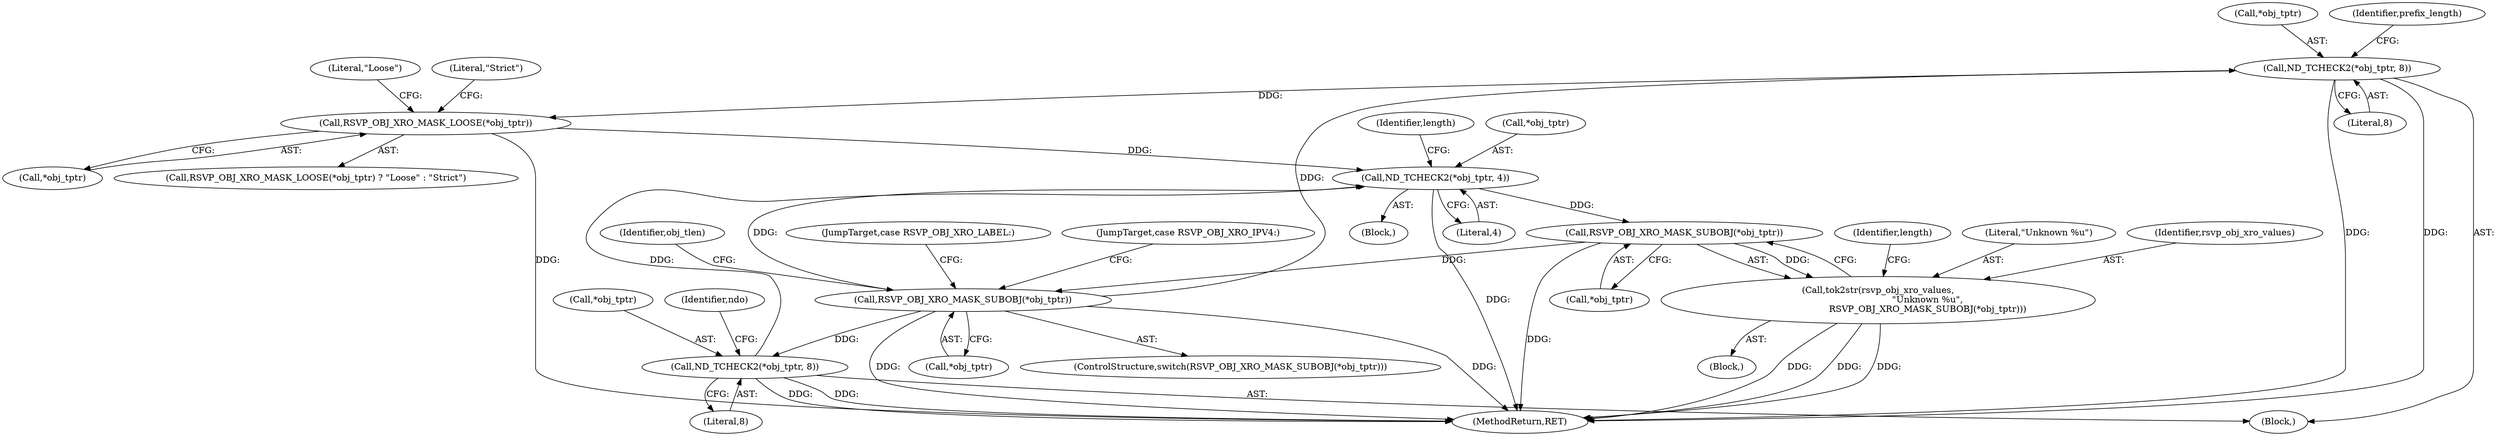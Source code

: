 digraph "0_tcpdump_289c672020280529fd382f3502efab7100d638ec@pointer" {
"1001370" [label="(Call,ND_TCHECK2(*obj_tptr, 8))"];
"1001354" [label="(Call,RSVP_OBJ_XRO_MASK_SUBOBJ(*obj_tptr))"];
"1001337" [label="(Call,RSVP_OBJ_XRO_MASK_SUBOBJ(*obj_tptr))"];
"1001316" [label="(Call,ND_TCHECK2(*obj_tptr, 4))"];
"1001399" [label="(Call,RSVP_OBJ_XRO_MASK_LOOSE(*obj_tptr))"];
"1001370" [label="(Call,ND_TCHECK2(*obj_tptr, 8))"];
"1001434" [label="(Call,ND_TCHECK2(*obj_tptr, 8))"];
"1001334" [label="(Call,tok2str(rsvp_obj_xro_values,\n                                   \"Unknown %u\",\n                                   RSVP_OBJ_XRO_MASK_SUBOBJ(*obj_tptr)))"];
"1001434" [label="(Call,ND_TCHECK2(*obj_tptr, 8))"];
"1001357" [label="(Block,)"];
"1001478" [label="(Identifier,obj_tlen)"];
"1001354" [label="(Call,RSVP_OBJ_XRO_MASK_SUBOBJ(*obj_tptr))"];
"1001340" [label="(Identifier,length)"];
"1001355" [label="(Call,*obj_tptr)"];
"1003409" [label="(MethodReturn,RET)"];
"1001399" [label="(Call,RSVP_OBJ_XRO_MASK_LOOSE(*obj_tptr))"];
"1001336" [label="(Literal,\"Unknown %u\")"];
"1001402" [label="(Literal,\"Loose\")"];
"1001319" [label="(Literal,4)"];
"1001440" [label="(Identifier,ndo)"];
"1001335" [label="(Identifier,rsvp_obj_xro_values)"];
"1001373" [label="(Literal,8)"];
"1001333" [label="(Block,)"];
"1001334" [label="(Call,tok2str(rsvp_obj_xro_values,\n                                   \"Unknown %u\",\n                                   RSVP_OBJ_XRO_MASK_SUBOBJ(*obj_tptr)))"];
"1001400" [label="(Call,*obj_tptr)"];
"1001435" [label="(Call,*obj_tptr)"];
"1001423" [label="(JumpTarget,case RSVP_OBJ_XRO_LABEL:)"];
"1001371" [label="(Call,*obj_tptr)"];
"1001398" [label="(Call,RSVP_OBJ_XRO_MASK_LOOSE(*obj_tptr) ? \"Loose\" : \"Strict\")"];
"1001359" [label="(JumpTarget,case RSVP_OBJ_XRO_IPV4:)"];
"1001314" [label="(Block,)"];
"1001316" [label="(Call,ND_TCHECK2(*obj_tptr, 4))"];
"1001437" [label="(Literal,8)"];
"1001321" [label="(Identifier,length)"];
"1001337" [label="(Call,RSVP_OBJ_XRO_MASK_SUBOBJ(*obj_tptr))"];
"1001338" [label="(Call,*obj_tptr)"];
"1001317" [label="(Call,*obj_tptr)"];
"1001375" [label="(Identifier,prefix_length)"];
"1001403" [label="(Literal,\"Strict\")"];
"1001353" [label="(ControlStructure,switch(RSVP_OBJ_XRO_MASK_SUBOBJ(*obj_tptr)))"];
"1001370" [label="(Call,ND_TCHECK2(*obj_tptr, 8))"];
"1001370" -> "1001357"  [label="AST: "];
"1001370" -> "1001373"  [label="CFG: "];
"1001371" -> "1001370"  [label="AST: "];
"1001373" -> "1001370"  [label="AST: "];
"1001375" -> "1001370"  [label="CFG: "];
"1001370" -> "1003409"  [label="DDG: "];
"1001370" -> "1003409"  [label="DDG: "];
"1001354" -> "1001370"  [label="DDG: "];
"1001370" -> "1001399"  [label="DDG: "];
"1001354" -> "1001353"  [label="AST: "];
"1001354" -> "1001355"  [label="CFG: "];
"1001355" -> "1001354"  [label="AST: "];
"1001359" -> "1001354"  [label="CFG: "];
"1001423" -> "1001354"  [label="CFG: "];
"1001478" -> "1001354"  [label="CFG: "];
"1001354" -> "1003409"  [label="DDG: "];
"1001354" -> "1003409"  [label="DDG: "];
"1001354" -> "1001316"  [label="DDG: "];
"1001337" -> "1001354"  [label="DDG: "];
"1001354" -> "1001434"  [label="DDG: "];
"1001337" -> "1001334"  [label="AST: "];
"1001337" -> "1001338"  [label="CFG: "];
"1001338" -> "1001337"  [label="AST: "];
"1001334" -> "1001337"  [label="CFG: "];
"1001337" -> "1003409"  [label="DDG: "];
"1001337" -> "1001334"  [label="DDG: "];
"1001316" -> "1001337"  [label="DDG: "];
"1001316" -> "1001314"  [label="AST: "];
"1001316" -> "1001319"  [label="CFG: "];
"1001317" -> "1001316"  [label="AST: "];
"1001319" -> "1001316"  [label="AST: "];
"1001321" -> "1001316"  [label="CFG: "];
"1001316" -> "1003409"  [label="DDG: "];
"1001399" -> "1001316"  [label="DDG: "];
"1001434" -> "1001316"  [label="DDG: "];
"1001399" -> "1001398"  [label="AST: "];
"1001399" -> "1001400"  [label="CFG: "];
"1001400" -> "1001399"  [label="AST: "];
"1001402" -> "1001399"  [label="CFG: "];
"1001403" -> "1001399"  [label="CFG: "];
"1001399" -> "1003409"  [label="DDG: "];
"1001434" -> "1001357"  [label="AST: "];
"1001434" -> "1001437"  [label="CFG: "];
"1001435" -> "1001434"  [label="AST: "];
"1001437" -> "1001434"  [label="AST: "];
"1001440" -> "1001434"  [label="CFG: "];
"1001434" -> "1003409"  [label="DDG: "];
"1001434" -> "1003409"  [label="DDG: "];
"1001334" -> "1001333"  [label="AST: "];
"1001335" -> "1001334"  [label="AST: "];
"1001336" -> "1001334"  [label="AST: "];
"1001340" -> "1001334"  [label="CFG: "];
"1001334" -> "1003409"  [label="DDG: "];
"1001334" -> "1003409"  [label="DDG: "];
"1001334" -> "1003409"  [label="DDG: "];
}
